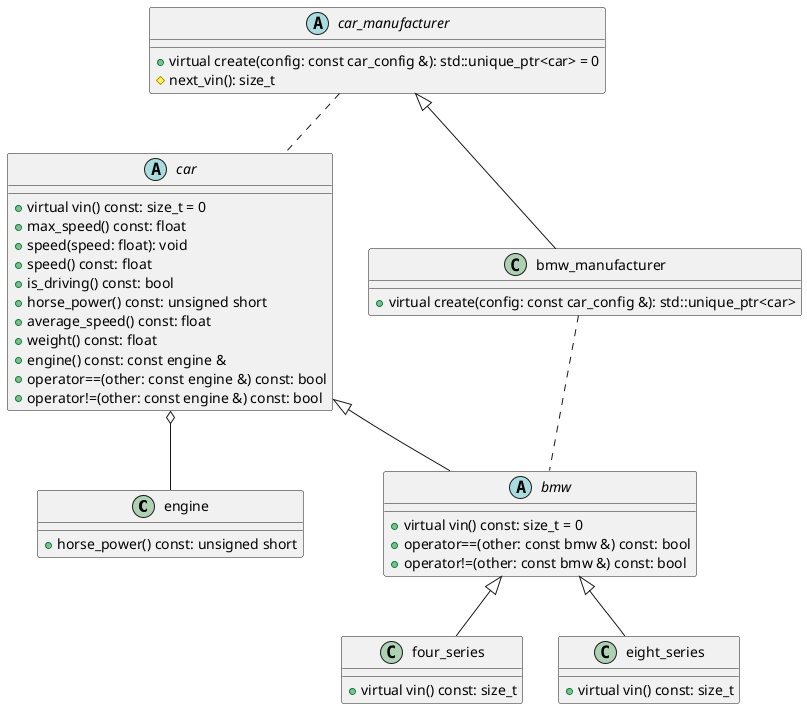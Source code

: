 @startuml

class engine {
  +horse_power() const: unsigned short
}

abstract class car {
  +virtual vin() const: size_t = 0
  +max_speed() const: float
  +speed(speed: float): void
  +speed() const: float
  +is_driving() const: bool
  +horse_power() const: unsigned short
  +average_speed() const: float
  +weight() const: float
  +engine() const: const engine &
  +operator==(other: const engine &) const: bool
  +operator!=(other: const engine &) const: bool
}

abstract class bmw {
  +virtual vin() const: size_t = 0
  +operator==(other: const bmw &) const: bool
  +operator!=(other: const bmw &) const: bool
}

class four_series {
  +virtual vin() const: size_t
}

class eight_series {
  +virtual vin() const: size_t
}

abstract class car_manufacturer {
  +virtual create(config: const car_config &): std::unique_ptr<car> = 0
  #next_vin(): size_t
}

class bmw_manufacturer {
  +virtual create(config: const car_config &): std::unique_ptr<car>
}

car o-- engine
car <|-- bmw
bmw <|-- four_series
bmw <|-- eight_series
car_manufacturer <|-- bmw_manufacturer
car_manufacturer .. car
bmw_manufacturer .. bmw

@enduml